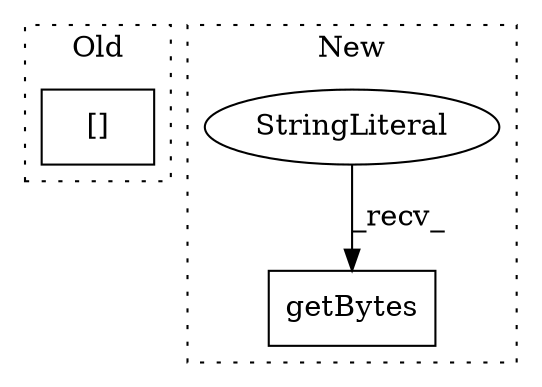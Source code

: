 digraph G {
subgraph cluster0 {
1 [label="[]" a="2" s="3927,3952" l="8,1" shape="box"];
label = "Old";
style="dotted";
}
subgraph cluster1 {
2 [label="getBytes" a="32" s="3896" l="10" shape="box"];
3 [label="StringLiteral" a="45" s="3888" l="7" shape="ellipse"];
label = "New";
style="dotted";
}
3 -> 2 [label="_recv_"];
}